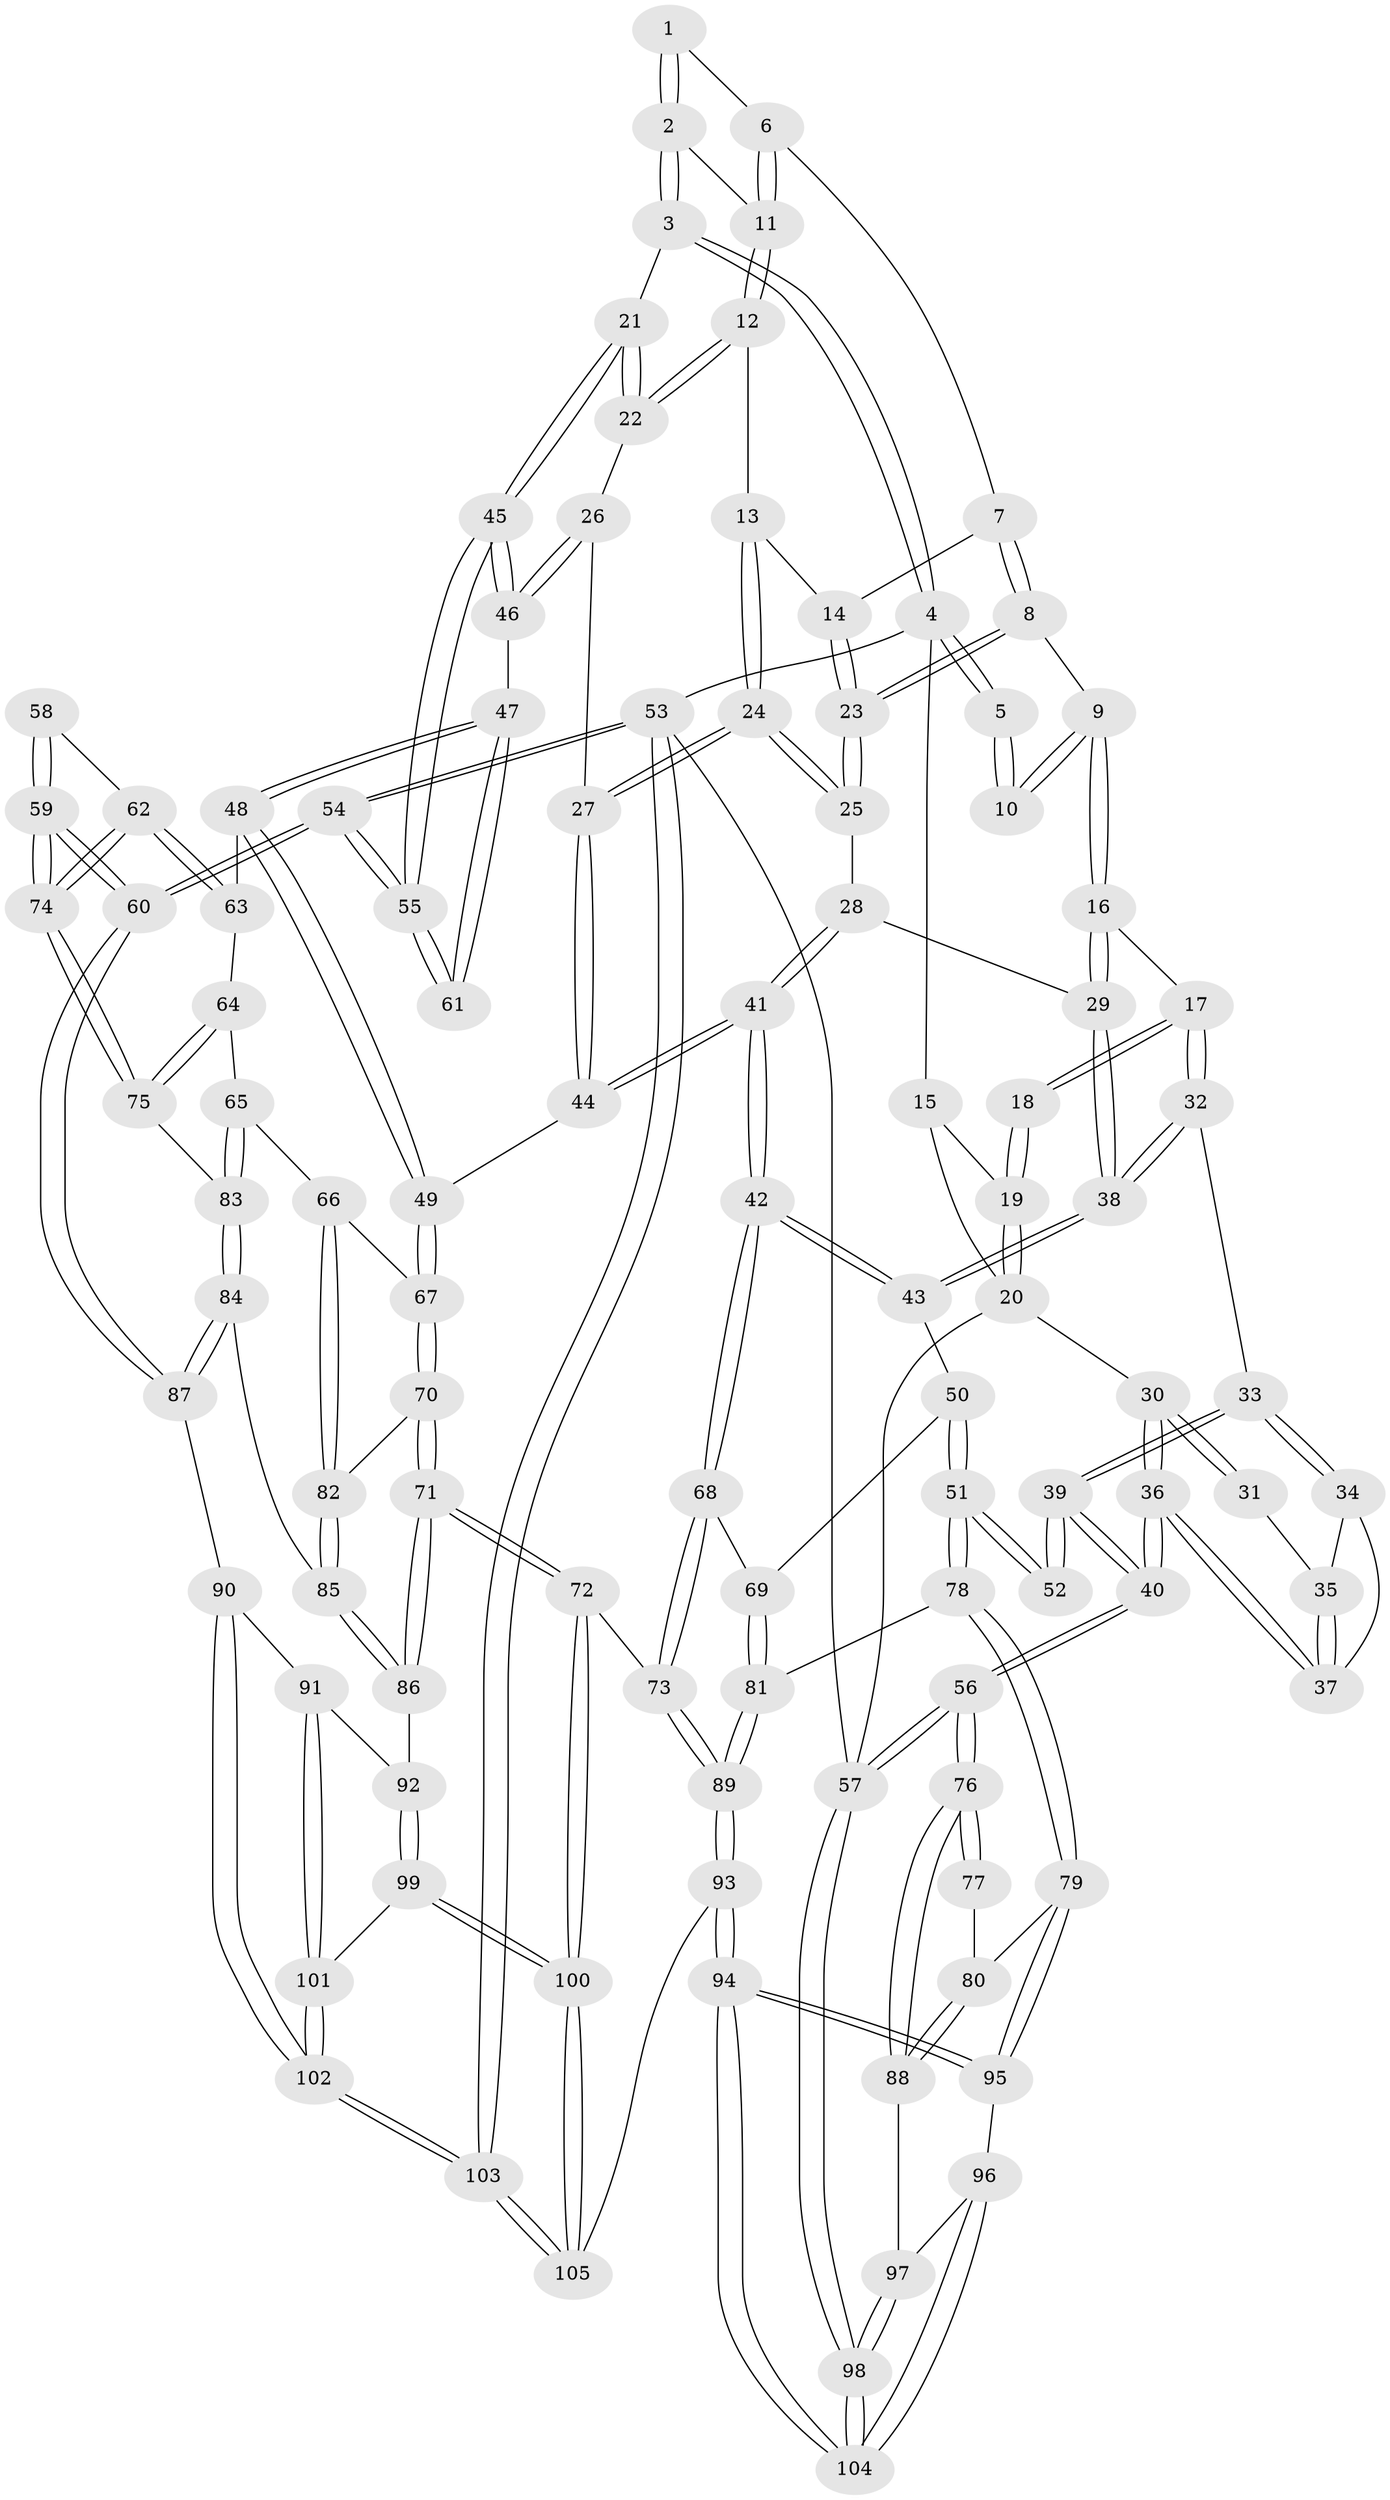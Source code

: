 // Generated by graph-tools (version 1.1) at 2025/51/03/09/25 03:51:12]
// undirected, 105 vertices, 259 edges
graph export_dot {
graph [start="1"]
  node [color=gray90,style=filled];
  1 [pos="+0.6476401283213635+0"];
  2 [pos="+0.8526391444414724+0.12579724486540653"];
  3 [pos="+1+0.03144754437405581"];
  4 [pos="+1+0"];
  5 [pos="+0.6017303435044615+0"];
  6 [pos="+0.7011387611995433+0.1406522131127265"];
  7 [pos="+0.6361868789293582+0.17257299327891532"];
  8 [pos="+0.5062027313190542+0.16502020351089403"];
  9 [pos="+0.448211267644361+0.1257014511242305"];
  10 [pos="+0.40371153399833476+0"];
  11 [pos="+0.748235627965363+0.17280777960964913"];
  12 [pos="+0.7432081193854434+0.2138105203616121"];
  13 [pos="+0.6671439811818832+0.24271636858584758"];
  14 [pos="+0.6463303714377221+0.2326916357586121"];
  15 [pos="+0.29773610409729123+0"];
  16 [pos="+0.41429229229617587+0.22200788660954152"];
  17 [pos="+0.2067928566857794+0.28485501319834"];
  18 [pos="+0.13270407117790062+0.1580708301813167"];
  19 [pos="+0.18523235095128832+0.07843305446487697"];
  20 [pos="+0+0"];
  21 [pos="+1+0.1709243695568596"];
  22 [pos="+0.7776882038674053+0.3287277198306919"];
  23 [pos="+0.5753125945194218+0.2665236892665325"];
  24 [pos="+0.6522162504362029+0.3852614888022106"];
  25 [pos="+0.5970425306529268+0.36762455219961865"];
  26 [pos="+0.7475985627688542+0.3774706887546412"];
  27 [pos="+0.6543286844379862+0.386426055750769"];
  28 [pos="+0.5472139839202652+0.38304240297131276"];
  29 [pos="+0.418768564944611+0.35959628090438084"];
  30 [pos="+0+0.17219179875369517"];
  31 [pos="+0.1022925887422381+0.1665589792789144"];
  32 [pos="+0.2240137974059217+0.4136576404154437"];
  33 [pos="+0.18830303069770904+0.4320388256802151"];
  34 [pos="+0.08531958940946902+0.37428867169814617"];
  35 [pos="+0.07788944885826836+0.25574498794070677"];
  36 [pos="+0+0.4255385966150876"];
  37 [pos="+0.014818366556513267+0.3646537581190286"];
  38 [pos="+0.3285632579286097+0.45074490681039825"];
  39 [pos="+0.10083418990567945+0.5313259869435896"];
  40 [pos="+0+0.4626362697124643"];
  41 [pos="+0.49775777350544126+0.5978655288686766"];
  42 [pos="+0.45138302991725965+0.6287248858635918"];
  43 [pos="+0.3505366858015146+0.504033958768855"];
  44 [pos="+0.6315390561122006+0.5628853090897479"];
  45 [pos="+1+0.3649959626024447"];
  46 [pos="+0.7773614680464814+0.41920201296829035"];
  47 [pos="+0.8227478599190238+0.5341709077330131"];
  48 [pos="+0.8185529691951313+0.5407488801404546"];
  49 [pos="+0.6885979171952186+0.5931443760576806"];
  50 [pos="+0.2214589001681106+0.6214391242422228"];
  51 [pos="+0.14898990664809544+0.6414845094700964"];
  52 [pos="+0.11765639430767663+0.6024394804473128"];
  53 [pos="+1+1"];
  54 [pos="+1+1"];
  55 [pos="+1+0.4559299979797003"];
  56 [pos="+0+0.7443300606166116"];
  57 [pos="+0+1"];
  58 [pos="+0.9167009420344583+0.6006877250082444"];
  59 [pos="+1+1"];
  60 [pos="+1+1"];
  61 [pos="+0.9112348768759301+0.522479719829758"];
  62 [pos="+0.9136693963518668+0.6893558281574909"];
  63 [pos="+0.8243969617042024+0.5690729481754366"];
  64 [pos="+0.8105814491148325+0.6548926273594864"];
  65 [pos="+0.7234048011664156+0.675030031551494"];
  66 [pos="+0.7222131119748638+0.6735917140508544"];
  67 [pos="+0.6916783245578575+0.6191307458438573"];
  68 [pos="+0.44681689539025005+0.6665487198016988"];
  69 [pos="+0.30398837894208175+0.6679872691883173"];
  70 [pos="+0.6209308103521968+0.7228043301044367"];
  71 [pos="+0.5433285045224442+0.7477433176142014"];
  72 [pos="+0.48783323098711395+0.7411123964973124"];
  73 [pos="+0.45086304887539513+0.6959365907347929"];
  74 [pos="+0.9579899305669493+0.7769237629843881"];
  75 [pos="+0.8237505906564946+0.7060825003681032"];
  76 [pos="+0+0.7385546584868232"];
  77 [pos="+0.06152694243934256+0.6384111986530492"];
  78 [pos="+0.16387294452576148+0.738647490083641"];
  79 [pos="+0.15932869489501938+0.7439929344260257"];
  80 [pos="+0.043808867471810536+0.7479703815142041"];
  81 [pos="+0.17940107518326065+0.7416228193629865"];
  82 [pos="+0.6542278816232757+0.7326833601440366"];
  83 [pos="+0.7461883641062258+0.7291575608010964"];
  84 [pos="+0.7326256712758066+0.7709770069885246"];
  85 [pos="+0.6980554963012496+0.7603793968985251"];
  86 [pos="+0.6178145067868253+0.8012826588132692"];
  87 [pos="+0.73838657160659+0.792323465873281"];
  88 [pos="+0+0.7591269508700599"];
  89 [pos="+0.30924545273703935+0.8024714855472538"];
  90 [pos="+0.7335287697615973+0.7974314740686615"];
  91 [pos="+0.6336047189795269+0.8188861654286888"];
  92 [pos="+0.6311814034701172+0.8170643334778888"];
  93 [pos="+0.2675410346656139+1"];
  94 [pos="+0.2603248988616491+1"];
  95 [pos="+0.14629020723239264+0.7956156248763439"];
  96 [pos="+0.0710100026633069+0.8432271620252596"];
  97 [pos="+0.030158319285978244+0.8126985345237179"];
  98 [pos="+0+1"];
  99 [pos="+0.5917854575465287+0.8735081574491987"];
  100 [pos="+0.4985109393859568+0.9561940531553087"];
  101 [pos="+0.6472711780985231+0.8511192149868683"];
  102 [pos="+0.6830602783066694+0.9028367619573129"];
  103 [pos="+0.6912087200148463+1"];
  104 [pos="+0+1"];
  105 [pos="+0.48987267830137493+1"];
  1 -- 2;
  1 -- 2;
  1 -- 6;
  2 -- 3;
  2 -- 3;
  2 -- 11;
  3 -- 4;
  3 -- 4;
  3 -- 21;
  4 -- 5;
  4 -- 5;
  4 -- 15;
  4 -- 53;
  5 -- 10;
  5 -- 10;
  6 -- 7;
  6 -- 11;
  6 -- 11;
  7 -- 8;
  7 -- 8;
  7 -- 14;
  8 -- 9;
  8 -- 23;
  8 -- 23;
  9 -- 10;
  9 -- 10;
  9 -- 16;
  9 -- 16;
  11 -- 12;
  11 -- 12;
  12 -- 13;
  12 -- 22;
  12 -- 22;
  13 -- 14;
  13 -- 24;
  13 -- 24;
  14 -- 23;
  14 -- 23;
  15 -- 19;
  15 -- 20;
  16 -- 17;
  16 -- 29;
  16 -- 29;
  17 -- 18;
  17 -- 18;
  17 -- 32;
  17 -- 32;
  18 -- 19;
  18 -- 19;
  19 -- 20;
  19 -- 20;
  20 -- 30;
  20 -- 57;
  21 -- 22;
  21 -- 22;
  21 -- 45;
  21 -- 45;
  22 -- 26;
  23 -- 25;
  23 -- 25;
  24 -- 25;
  24 -- 25;
  24 -- 27;
  24 -- 27;
  25 -- 28;
  26 -- 27;
  26 -- 46;
  26 -- 46;
  27 -- 44;
  27 -- 44;
  28 -- 29;
  28 -- 41;
  28 -- 41;
  29 -- 38;
  29 -- 38;
  30 -- 31;
  30 -- 31;
  30 -- 36;
  30 -- 36;
  31 -- 35;
  32 -- 33;
  32 -- 38;
  32 -- 38;
  33 -- 34;
  33 -- 34;
  33 -- 39;
  33 -- 39;
  34 -- 35;
  34 -- 37;
  35 -- 37;
  35 -- 37;
  36 -- 37;
  36 -- 37;
  36 -- 40;
  36 -- 40;
  38 -- 43;
  38 -- 43;
  39 -- 40;
  39 -- 40;
  39 -- 52;
  39 -- 52;
  40 -- 56;
  40 -- 56;
  41 -- 42;
  41 -- 42;
  41 -- 44;
  41 -- 44;
  42 -- 43;
  42 -- 43;
  42 -- 68;
  42 -- 68;
  43 -- 50;
  44 -- 49;
  45 -- 46;
  45 -- 46;
  45 -- 55;
  45 -- 55;
  46 -- 47;
  47 -- 48;
  47 -- 48;
  47 -- 61;
  47 -- 61;
  48 -- 49;
  48 -- 49;
  48 -- 63;
  49 -- 67;
  49 -- 67;
  50 -- 51;
  50 -- 51;
  50 -- 69;
  51 -- 52;
  51 -- 52;
  51 -- 78;
  51 -- 78;
  53 -- 54;
  53 -- 54;
  53 -- 103;
  53 -- 103;
  53 -- 57;
  54 -- 55;
  54 -- 55;
  54 -- 60;
  54 -- 60;
  55 -- 61;
  55 -- 61;
  56 -- 57;
  56 -- 57;
  56 -- 76;
  56 -- 76;
  57 -- 98;
  57 -- 98;
  58 -- 59;
  58 -- 59;
  58 -- 62;
  59 -- 60;
  59 -- 60;
  59 -- 74;
  59 -- 74;
  60 -- 87;
  60 -- 87;
  62 -- 63;
  62 -- 63;
  62 -- 74;
  62 -- 74;
  63 -- 64;
  64 -- 65;
  64 -- 75;
  64 -- 75;
  65 -- 66;
  65 -- 83;
  65 -- 83;
  66 -- 67;
  66 -- 82;
  66 -- 82;
  67 -- 70;
  67 -- 70;
  68 -- 69;
  68 -- 73;
  68 -- 73;
  69 -- 81;
  69 -- 81;
  70 -- 71;
  70 -- 71;
  70 -- 82;
  71 -- 72;
  71 -- 72;
  71 -- 86;
  71 -- 86;
  72 -- 73;
  72 -- 100;
  72 -- 100;
  73 -- 89;
  73 -- 89;
  74 -- 75;
  74 -- 75;
  75 -- 83;
  76 -- 77;
  76 -- 77;
  76 -- 88;
  76 -- 88;
  77 -- 80;
  78 -- 79;
  78 -- 79;
  78 -- 81;
  79 -- 80;
  79 -- 95;
  79 -- 95;
  80 -- 88;
  80 -- 88;
  81 -- 89;
  81 -- 89;
  82 -- 85;
  82 -- 85;
  83 -- 84;
  83 -- 84;
  84 -- 85;
  84 -- 87;
  84 -- 87;
  85 -- 86;
  85 -- 86;
  86 -- 92;
  87 -- 90;
  88 -- 97;
  89 -- 93;
  89 -- 93;
  90 -- 91;
  90 -- 102;
  90 -- 102;
  91 -- 92;
  91 -- 101;
  91 -- 101;
  92 -- 99;
  92 -- 99;
  93 -- 94;
  93 -- 94;
  93 -- 105;
  94 -- 95;
  94 -- 95;
  94 -- 104;
  94 -- 104;
  95 -- 96;
  96 -- 97;
  96 -- 104;
  96 -- 104;
  97 -- 98;
  97 -- 98;
  98 -- 104;
  98 -- 104;
  99 -- 100;
  99 -- 100;
  99 -- 101;
  100 -- 105;
  100 -- 105;
  101 -- 102;
  101 -- 102;
  102 -- 103;
  102 -- 103;
  103 -- 105;
  103 -- 105;
}
